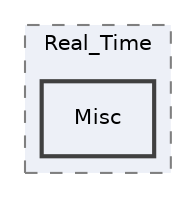 digraph "/home/bruh/Documents/GitHub/cleaned_and_commented/Real_Time/Misc"
{
 // LATEX_PDF_SIZE
  edge [fontname="Helvetica",fontsize="10",labelfontname="Helvetica",labelfontsize="10"];
  node [fontname="Helvetica",fontsize="10",shape=record];
  compound=true
  subgraph clusterdir_861de89f66ca9f15b5c2ae42c47b4a1e {
    graph [ bgcolor="#edf0f7", pencolor="grey50", style="filled,dashed,", label="Real_Time", fontname="Helvetica", fontsize="10", URL="dir_861de89f66ca9f15b5c2ae42c47b4a1e.html"]
  dir_c30ff0511efab77ec90255d52d3f1a78 [shape=box, label="Misc", style="filled,bold,", fillcolor="#edf0f7", color="grey25", URL="dir_c30ff0511efab77ec90255d52d3f1a78.html"];
  }
}
